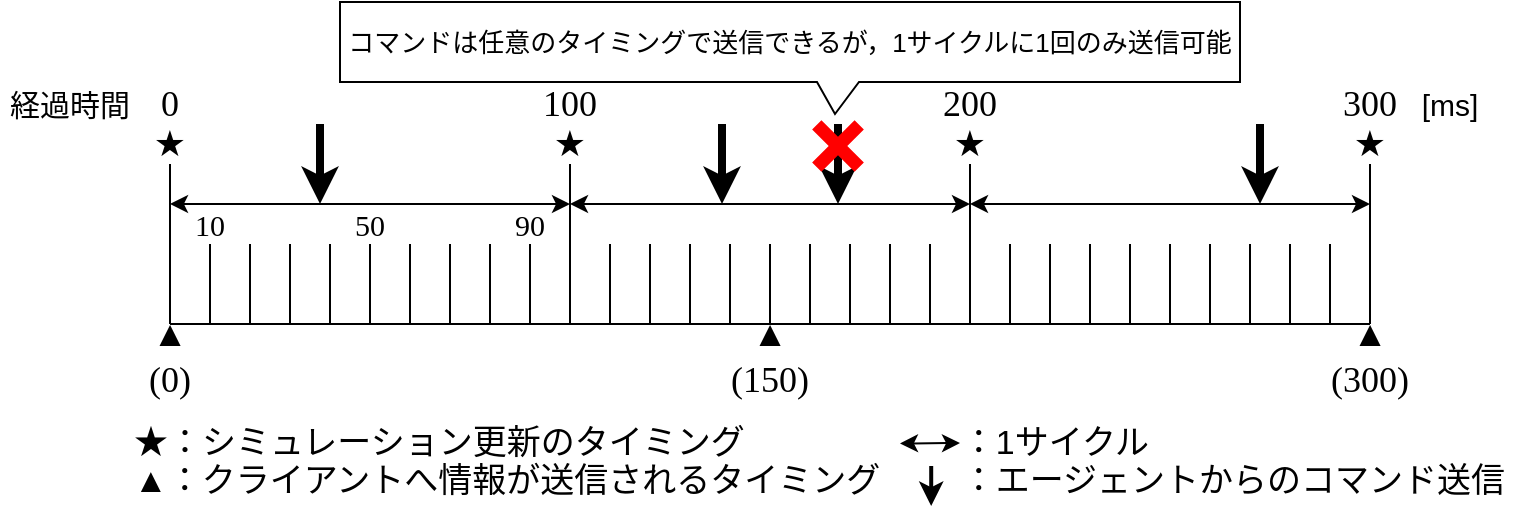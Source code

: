 <mxfile version="26.0.6">
  <diagram id="T5szKIo6lvxF17VczsSc" name="Page-1">
    <mxGraphModel dx="932" dy="1331" grid="1" gridSize="10" guides="1" tooltips="1" connect="1" arrows="1" fold="1" page="1" pageScale="1" pageWidth="827" pageHeight="1169" math="0" shadow="0">
      <root>
        <mxCell id="0" />
        <mxCell id="1" parent="0" />
        <mxCell id="q0exXqKZU2sjX7vts35a-1" value="" style="endArrow=none;html=1;rounded=0;" parent="1" edge="1">
          <mxGeometry width="50" height="50" relative="1" as="geometry">
            <mxPoint x="95" y="430" as="sourcePoint" />
            <mxPoint x="695" y="430" as="targetPoint" />
          </mxGeometry>
        </mxCell>
        <mxCell id="q0exXqKZU2sjX7vts35a-2" value="" style="endArrow=none;html=1;rounded=0;" parent="1" edge="1">
          <mxGeometry width="50" height="50" relative="1" as="geometry">
            <mxPoint x="95" y="430" as="sourcePoint" />
            <mxPoint x="95" y="350" as="targetPoint" />
          </mxGeometry>
        </mxCell>
        <mxCell id="q0exXqKZU2sjX7vts35a-3" value="" style="endArrow=none;html=1;rounded=0;" parent="1" edge="1">
          <mxGeometry width="50" height="50" relative="1" as="geometry">
            <mxPoint x="115" y="430" as="sourcePoint" />
            <mxPoint x="115" y="390" as="targetPoint" />
          </mxGeometry>
        </mxCell>
        <mxCell id="q0exXqKZU2sjX7vts35a-4" value="" style="endArrow=none;html=1;rounded=0;" parent="1" edge="1">
          <mxGeometry width="50" height="50" relative="1" as="geometry">
            <mxPoint x="155" y="430" as="sourcePoint" />
            <mxPoint x="155" y="390" as="targetPoint" />
          </mxGeometry>
        </mxCell>
        <mxCell id="q0exXqKZU2sjX7vts35a-5" value="" style="endArrow=none;html=1;rounded=0;" parent="1" edge="1">
          <mxGeometry width="50" height="50" relative="1" as="geometry">
            <mxPoint x="135" y="430" as="sourcePoint" />
            <mxPoint x="135" y="390" as="targetPoint" />
          </mxGeometry>
        </mxCell>
        <mxCell id="q0exXqKZU2sjX7vts35a-6" value="" style="endArrow=none;html=1;rounded=0;" parent="1" edge="1">
          <mxGeometry width="50" height="50" relative="1" as="geometry">
            <mxPoint x="175" y="430" as="sourcePoint" />
            <mxPoint x="175" y="390" as="targetPoint" />
          </mxGeometry>
        </mxCell>
        <mxCell id="q0exXqKZU2sjX7vts35a-7" value="" style="endArrow=none;html=1;rounded=0;" parent="1" edge="1">
          <mxGeometry width="50" height="50" relative="1" as="geometry">
            <mxPoint x="195" y="430" as="sourcePoint" />
            <mxPoint x="195" y="390" as="targetPoint" />
          </mxGeometry>
        </mxCell>
        <mxCell id="q0exXqKZU2sjX7vts35a-8" value="" style="endArrow=none;html=1;rounded=0;" parent="1" edge="1">
          <mxGeometry width="50" height="50" relative="1" as="geometry">
            <mxPoint x="215" y="430" as="sourcePoint" />
            <mxPoint x="215" y="390" as="targetPoint" />
          </mxGeometry>
        </mxCell>
        <mxCell id="q0exXqKZU2sjX7vts35a-9" value="" style="endArrow=none;html=1;rounded=0;" parent="1" edge="1">
          <mxGeometry width="50" height="50" relative="1" as="geometry">
            <mxPoint x="235" y="430" as="sourcePoint" />
            <mxPoint x="235" y="390" as="targetPoint" />
          </mxGeometry>
        </mxCell>
        <mxCell id="q0exXqKZU2sjX7vts35a-10" value="" style="endArrow=none;html=1;rounded=0;" parent="1" edge="1">
          <mxGeometry width="50" height="50" relative="1" as="geometry">
            <mxPoint x="275" y="430" as="sourcePoint" />
            <mxPoint x="275" y="390" as="targetPoint" />
          </mxGeometry>
        </mxCell>
        <mxCell id="q0exXqKZU2sjX7vts35a-11" value="" style="endArrow=none;html=1;rounded=0;" parent="1" edge="1">
          <mxGeometry width="50" height="50" relative="1" as="geometry">
            <mxPoint x="255" y="430" as="sourcePoint" />
            <mxPoint x="255" y="390" as="targetPoint" />
          </mxGeometry>
        </mxCell>
        <mxCell id="q0exXqKZU2sjX7vts35a-12" value="" style="endArrow=none;html=1;rounded=0;" parent="1" edge="1">
          <mxGeometry width="50" height="50" relative="1" as="geometry">
            <mxPoint x="295" y="430" as="sourcePoint" />
            <mxPoint x="295" y="350" as="targetPoint" />
          </mxGeometry>
        </mxCell>
        <mxCell id="q0exXqKZU2sjX7vts35a-28" value="" style="endArrow=none;html=1;rounded=0;" parent="1" edge="1">
          <mxGeometry width="50" height="50" relative="1" as="geometry">
            <mxPoint x="315" y="430" as="sourcePoint" />
            <mxPoint x="315" y="390" as="targetPoint" />
          </mxGeometry>
        </mxCell>
        <mxCell id="q0exXqKZU2sjX7vts35a-29" value="" style="endArrow=none;html=1;rounded=0;" parent="1" edge="1">
          <mxGeometry width="50" height="50" relative="1" as="geometry">
            <mxPoint x="355.0" y="430" as="sourcePoint" />
            <mxPoint x="355.0" y="390" as="targetPoint" />
          </mxGeometry>
        </mxCell>
        <mxCell id="q0exXqKZU2sjX7vts35a-30" value="" style="endArrow=none;html=1;rounded=0;" parent="1" edge="1">
          <mxGeometry width="50" height="50" relative="1" as="geometry">
            <mxPoint x="335" y="430" as="sourcePoint" />
            <mxPoint x="335" y="390" as="targetPoint" />
          </mxGeometry>
        </mxCell>
        <mxCell id="q0exXqKZU2sjX7vts35a-31" value="" style="endArrow=none;html=1;rounded=0;" parent="1" edge="1">
          <mxGeometry width="50" height="50" relative="1" as="geometry">
            <mxPoint x="375.0" y="430" as="sourcePoint" />
            <mxPoint x="375.0" y="390" as="targetPoint" />
          </mxGeometry>
        </mxCell>
        <mxCell id="q0exXqKZU2sjX7vts35a-32" value="" style="endArrow=none;html=1;rounded=0;" parent="1" edge="1">
          <mxGeometry width="50" height="50" relative="1" as="geometry">
            <mxPoint x="395.0" y="430" as="sourcePoint" />
            <mxPoint x="395.0" y="390" as="targetPoint" />
          </mxGeometry>
        </mxCell>
        <mxCell id="q0exXqKZU2sjX7vts35a-33" value="" style="endArrow=none;html=1;rounded=0;" parent="1" edge="1">
          <mxGeometry width="50" height="50" relative="1" as="geometry">
            <mxPoint x="415" y="430" as="sourcePoint" />
            <mxPoint x="415" y="390" as="targetPoint" />
          </mxGeometry>
        </mxCell>
        <mxCell id="q0exXqKZU2sjX7vts35a-34" value="" style="endArrow=none;html=1;rounded=0;" parent="1" edge="1">
          <mxGeometry width="50" height="50" relative="1" as="geometry">
            <mxPoint x="435" y="430" as="sourcePoint" />
            <mxPoint x="435" y="390" as="targetPoint" />
          </mxGeometry>
        </mxCell>
        <mxCell id="q0exXqKZU2sjX7vts35a-35" value="" style="endArrow=none;html=1;rounded=0;" parent="1" edge="1">
          <mxGeometry width="50" height="50" relative="1" as="geometry">
            <mxPoint x="475" y="430" as="sourcePoint" />
            <mxPoint x="475" y="390" as="targetPoint" />
          </mxGeometry>
        </mxCell>
        <mxCell id="q0exXqKZU2sjX7vts35a-36" value="" style="endArrow=none;html=1;rounded=0;" parent="1" edge="1">
          <mxGeometry width="50" height="50" relative="1" as="geometry">
            <mxPoint x="455" y="430" as="sourcePoint" />
            <mxPoint x="455" y="390" as="targetPoint" />
          </mxGeometry>
        </mxCell>
        <mxCell id="q0exXqKZU2sjX7vts35a-37" value="" style="endArrow=none;html=1;rounded=0;" parent="1" edge="1">
          <mxGeometry width="50" height="50" relative="1" as="geometry">
            <mxPoint x="495" y="430" as="sourcePoint" />
            <mxPoint x="495" y="350" as="targetPoint" />
          </mxGeometry>
        </mxCell>
        <mxCell id="q0exXqKZU2sjX7vts35a-38" value="" style="endArrow=none;html=1;rounded=0;" parent="1" edge="1">
          <mxGeometry width="50" height="50" relative="1" as="geometry">
            <mxPoint x="515" y="430" as="sourcePoint" />
            <mxPoint x="515" y="390" as="targetPoint" />
          </mxGeometry>
        </mxCell>
        <mxCell id="q0exXqKZU2sjX7vts35a-39" value="" style="endArrow=none;html=1;rounded=0;" parent="1" edge="1">
          <mxGeometry width="50" height="50" relative="1" as="geometry">
            <mxPoint x="555.0" y="430" as="sourcePoint" />
            <mxPoint x="555.0" y="390" as="targetPoint" />
          </mxGeometry>
        </mxCell>
        <mxCell id="q0exXqKZU2sjX7vts35a-40" value="" style="endArrow=none;html=1;rounded=0;" parent="1" edge="1">
          <mxGeometry width="50" height="50" relative="1" as="geometry">
            <mxPoint x="535" y="430" as="sourcePoint" />
            <mxPoint x="535" y="390" as="targetPoint" />
          </mxGeometry>
        </mxCell>
        <mxCell id="q0exXqKZU2sjX7vts35a-41" value="" style="endArrow=none;html=1;rounded=0;" parent="1" edge="1">
          <mxGeometry width="50" height="50" relative="1" as="geometry">
            <mxPoint x="575.0" y="430" as="sourcePoint" />
            <mxPoint x="575.0" y="390" as="targetPoint" />
          </mxGeometry>
        </mxCell>
        <mxCell id="q0exXqKZU2sjX7vts35a-42" value="" style="endArrow=none;html=1;rounded=0;" parent="1" edge="1">
          <mxGeometry width="50" height="50" relative="1" as="geometry">
            <mxPoint x="595.0" y="430" as="sourcePoint" />
            <mxPoint x="595.0" y="390" as="targetPoint" />
          </mxGeometry>
        </mxCell>
        <mxCell id="q0exXqKZU2sjX7vts35a-43" value="" style="endArrow=none;html=1;rounded=0;" parent="1" edge="1">
          <mxGeometry width="50" height="50" relative="1" as="geometry">
            <mxPoint x="615" y="430" as="sourcePoint" />
            <mxPoint x="615" y="390" as="targetPoint" />
          </mxGeometry>
        </mxCell>
        <mxCell id="q0exXqKZU2sjX7vts35a-44" value="" style="endArrow=none;html=1;rounded=0;" parent="1" edge="1">
          <mxGeometry width="50" height="50" relative="1" as="geometry">
            <mxPoint x="635" y="430" as="sourcePoint" />
            <mxPoint x="635" y="390" as="targetPoint" />
          </mxGeometry>
        </mxCell>
        <mxCell id="q0exXqKZU2sjX7vts35a-45" value="" style="endArrow=none;html=1;rounded=0;" parent="1" edge="1">
          <mxGeometry width="50" height="50" relative="1" as="geometry">
            <mxPoint x="675" y="430" as="sourcePoint" />
            <mxPoint x="675" y="390" as="targetPoint" />
          </mxGeometry>
        </mxCell>
        <mxCell id="q0exXqKZU2sjX7vts35a-46" value="" style="endArrow=none;html=1;rounded=0;" parent="1" edge="1">
          <mxGeometry width="50" height="50" relative="1" as="geometry">
            <mxPoint x="655" y="430" as="sourcePoint" />
            <mxPoint x="655" y="390" as="targetPoint" />
          </mxGeometry>
        </mxCell>
        <mxCell id="q0exXqKZU2sjX7vts35a-47" value="" style="endArrow=none;html=1;rounded=0;" parent="1" edge="1">
          <mxGeometry width="50" height="50" relative="1" as="geometry">
            <mxPoint x="695" y="430" as="sourcePoint" />
            <mxPoint x="695" y="350" as="targetPoint" />
          </mxGeometry>
        </mxCell>
        <mxCell id="q0exXqKZU2sjX7vts35a-52" value="&lt;font face=&quot;Times New Roman&quot; style=&quot;font-size: 18px;&quot;&gt;0&lt;/font&gt;" style="text;html=1;strokeColor=none;fillColor=none;align=center;verticalAlign=middle;whiteSpace=wrap;rounded=0;fontSize=18;" parent="1" vertex="1">
          <mxGeometry x="80" y="305" width="30" height="30" as="geometry" />
        </mxCell>
        <mxCell id="q0exXqKZU2sjX7vts35a-53" value="&lt;font face=&quot;Times New Roman&quot; style=&quot;font-size: 18px;&quot;&gt;100&lt;/font&gt;" style="text;html=1;strokeColor=none;fillColor=none;align=center;verticalAlign=middle;whiteSpace=wrap;rounded=0;fontSize=18;" parent="1" vertex="1">
          <mxGeometry x="280" y="305" width="30" height="30" as="geometry" />
        </mxCell>
        <mxCell id="q0exXqKZU2sjX7vts35a-54" value="&lt;font face=&quot;Times New Roman&quot; style=&quot;font-size: 18px;&quot;&gt;200&lt;/font&gt;" style="text;html=1;strokeColor=none;fillColor=none;align=center;verticalAlign=middle;whiteSpace=wrap;rounded=0;fontSize=18;" parent="1" vertex="1">
          <mxGeometry x="480" y="305" width="30" height="30" as="geometry" />
        </mxCell>
        <mxCell id="q0exXqKZU2sjX7vts35a-55" value="&lt;font face=&quot;Times New Roman&quot; style=&quot;font-size: 18px;&quot;&gt;300&lt;/font&gt;" style="text;html=1;strokeColor=none;fillColor=none;align=center;verticalAlign=middle;whiteSpace=wrap;rounded=0;fontSize=18;" parent="1" vertex="1">
          <mxGeometry x="680" y="305" width="30" height="30" as="geometry" />
        </mxCell>
        <mxCell id="q0exXqKZU2sjX7vts35a-56" value="&lt;font face=&quot;Times New Roman&quot; style=&quot;font-size: 18px;&quot;&gt;(0)&lt;/font&gt;" style="text;html=1;strokeColor=none;fillColor=none;align=center;verticalAlign=middle;whiteSpace=wrap;rounded=0;fontSize=18;" parent="1" vertex="1">
          <mxGeometry x="80" y="442.5" width="30" height="30" as="geometry" />
        </mxCell>
        <mxCell id="q0exXqKZU2sjX7vts35a-57" value="&lt;font face=&quot;Times New Roman&quot; style=&quot;font-size: 18px;&quot;&gt;(150)&lt;/font&gt;" style="text;html=1;strokeColor=none;fillColor=none;align=center;verticalAlign=middle;whiteSpace=wrap;rounded=0;fontSize=18;" parent="1" vertex="1">
          <mxGeometry x="380" y="442.5" width="30" height="30" as="geometry" />
        </mxCell>
        <mxCell id="q0exXqKZU2sjX7vts35a-58" value="&lt;font face=&quot;Times New Roman&quot; style=&quot;font-size: 18px;&quot;&gt;(300)&lt;/font&gt;" style="text;html=1;strokeColor=none;fillColor=none;align=center;verticalAlign=middle;whiteSpace=wrap;rounded=0;fontSize=18;" parent="1" vertex="1">
          <mxGeometry x="680" y="442.5" width="30" height="30" as="geometry" />
        </mxCell>
        <mxCell id="6RVnj3nzaX3c8n2RDkZ4-1" value="&lt;font face=&quot;Times New Roman&quot;&gt;★&lt;/font&gt;" style="text;html=1;strokeColor=none;fillColor=none;align=center;verticalAlign=middle;whiteSpace=wrap;rounded=0;fontSize=18;" parent="1" vertex="1">
          <mxGeometry x="80" y="325" width="30" height="30" as="geometry" />
        </mxCell>
        <mxCell id="6RVnj3nzaX3c8n2RDkZ4-2" value="&lt;font face=&quot;Times New Roman&quot;&gt;★&lt;/font&gt;" style="text;html=1;strokeColor=none;fillColor=none;align=center;verticalAlign=middle;whiteSpace=wrap;rounded=0;fontSize=18;" parent="1" vertex="1">
          <mxGeometry x="280" y="325" width="30" height="30" as="geometry" />
        </mxCell>
        <mxCell id="6RVnj3nzaX3c8n2RDkZ4-3" value="&lt;font face=&quot;Times New Roman&quot;&gt;★&lt;/font&gt;" style="text;html=1;strokeColor=none;fillColor=none;align=center;verticalAlign=middle;whiteSpace=wrap;rounded=0;fontSize=18;" parent="1" vertex="1">
          <mxGeometry x="480" y="325" width="30" height="30" as="geometry" />
        </mxCell>
        <mxCell id="6RVnj3nzaX3c8n2RDkZ4-4" value="&lt;font face=&quot;Times New Roman&quot;&gt;★&lt;/font&gt;" style="text;html=1;strokeColor=none;fillColor=none;align=center;verticalAlign=middle;whiteSpace=wrap;rounded=0;fontSize=18;" parent="1" vertex="1">
          <mxGeometry x="680" y="325" width="30" height="30" as="geometry" />
        </mxCell>
        <mxCell id="6RVnj3nzaX3c8n2RDkZ4-7" value="&lt;font face=&quot;Times New Roman&quot;&gt;★：シミュレーション更新のタイミング&lt;/font&gt;" style="text;html=1;strokeColor=none;fillColor=none;align=left;verticalAlign=middle;whiteSpace=wrap;rounded=0;fontSize=17;" parent="1" vertex="1">
          <mxGeometry x="75" y="480" width="335" height="20" as="geometry" />
        </mxCell>
        <mxCell id="6RVnj3nzaX3c8n2RDkZ4-11" value="&lt;font face=&quot;Times New Roman&quot;&gt;▲&lt;/font&gt;" style="text;html=1;strokeColor=none;fillColor=none;align=center;verticalAlign=middle;whiteSpace=wrap;rounded=0;fontSize=18;" parent="1" vertex="1">
          <mxGeometry x="80" y="420" width="30" height="30" as="geometry" />
        </mxCell>
        <mxCell id="6RVnj3nzaX3c8n2RDkZ4-12" value="&lt;font face=&quot;Times New Roman&quot;&gt;▲&lt;/font&gt;" style="text;html=1;strokeColor=none;fillColor=none;align=center;verticalAlign=middle;whiteSpace=wrap;rounded=0;fontSize=18;" parent="1" vertex="1">
          <mxGeometry x="380" y="420" width="30" height="30" as="geometry" />
        </mxCell>
        <mxCell id="6RVnj3nzaX3c8n2RDkZ4-13" value="&lt;font face=&quot;Times New Roman&quot;&gt;▲&lt;/font&gt;" style="text;html=1;strokeColor=none;fillColor=none;align=center;verticalAlign=middle;whiteSpace=wrap;rounded=0;fontSize=18;" parent="1" vertex="1">
          <mxGeometry x="680" y="420" width="30" height="30" as="geometry" />
        </mxCell>
        <mxCell id="6RVnj3nzaX3c8n2RDkZ4-14" value="&lt;font face=&quot;Times New Roman&quot;&gt;▲：クライアントへ情報が送信されるタイミング&lt;/font&gt;" style="text;html=1;strokeColor=none;fillColor=none;align=left;verticalAlign=middle;whiteSpace=wrap;rounded=0;fontSize=17;" parent="1" vertex="1">
          <mxGeometry x="75" y="500" width="385" height="17.5" as="geometry" />
        </mxCell>
        <mxCell id="skUtlo4Nn4iigejMzMow-2" value="" style="endArrow=classic;startArrow=classic;html=1;rounded=0;fontSize=12;" parent="1" edge="1">
          <mxGeometry width="50" height="50" relative="1" as="geometry">
            <mxPoint x="95" y="370" as="sourcePoint" />
            <mxPoint x="295" y="370" as="targetPoint" />
          </mxGeometry>
        </mxCell>
        <mxCell id="skUtlo4Nn4iigejMzMow-3" value="" style="endArrow=classic;startArrow=classic;html=1;rounded=0;fontSize=12;" parent="1" edge="1">
          <mxGeometry width="50" height="50" relative="1" as="geometry">
            <mxPoint x="295" y="370" as="sourcePoint" />
            <mxPoint x="495" y="370" as="targetPoint" />
          </mxGeometry>
        </mxCell>
        <mxCell id="skUtlo4Nn4iigejMzMow-4" value="" style="endArrow=classic;startArrow=classic;html=1;rounded=0;fontSize=12;" parent="1" edge="1">
          <mxGeometry width="50" height="50" relative="1" as="geometry">
            <mxPoint x="495" y="370" as="sourcePoint" />
            <mxPoint x="695" y="370" as="targetPoint" />
          </mxGeometry>
        </mxCell>
        <mxCell id="skUtlo4Nn4iigejMzMow-5" value="" style="endArrow=classic;startArrow=classic;html=1;rounded=0;fontSize=12;" parent="1" edge="1">
          <mxGeometry width="50" height="50" relative="1" as="geometry">
            <mxPoint x="460" y="489.75" as="sourcePoint" />
            <mxPoint x="490" y="489.5" as="targetPoint" />
          </mxGeometry>
        </mxCell>
        <mxCell id="skUtlo4Nn4iigejMzMow-7" value="&lt;font&gt;&amp;nbsp; &amp;nbsp; ：1サイクル&lt;/font&gt;" style="text;html=1;strokeColor=none;fillColor=none;align=left;verticalAlign=middle;whiteSpace=wrap;rounded=0;fontSize=17;" parent="1" vertex="1">
          <mxGeometry x="470" y="480" width="240" height="20" as="geometry" />
        </mxCell>
        <mxCell id="ZT56yZg7Ko5QWXn_jlee-1" value="&lt;font face=&quot;Times New Roman&quot; style=&quot;font-size: 15px;&quot;&gt;10&lt;/font&gt;" style="text;html=1;strokeColor=none;fillColor=none;align=center;verticalAlign=middle;whiteSpace=wrap;rounded=0;fontSize=15;" parent="1" vertex="1">
          <mxGeometry x="100" y="365" width="30" height="30" as="geometry" />
        </mxCell>
        <mxCell id="ZT56yZg7Ko5QWXn_jlee-2" value="&lt;font face=&quot;Times New Roman&quot; style=&quot;font-size: 15px;&quot;&gt;50&lt;/font&gt;" style="text;html=1;strokeColor=none;fillColor=none;align=center;verticalAlign=middle;whiteSpace=wrap;rounded=0;fontSize=15;" parent="1" vertex="1">
          <mxGeometry x="180" y="365" width="30" height="30" as="geometry" />
        </mxCell>
        <mxCell id="ZT56yZg7Ko5QWXn_jlee-3" value="&lt;font face=&quot;Times New Roman&quot; style=&quot;font-size: 15px;&quot;&gt;90&lt;/font&gt;" style="text;html=1;strokeColor=none;fillColor=none;align=center;verticalAlign=middle;whiteSpace=wrap;rounded=0;fontSize=15;" parent="1" vertex="1">
          <mxGeometry x="260" y="365" width="30" height="30" as="geometry" />
        </mxCell>
        <mxCell id="ZT56yZg7Ko5QWXn_jlee-4" value="[ms]" style="text;html=1;strokeColor=none;fillColor=none;align=center;verticalAlign=middle;whiteSpace=wrap;rounded=0;fontSize=15;" parent="1" vertex="1">
          <mxGeometry x="705" y="305" width="60" height="30" as="geometry" />
        </mxCell>
        <mxCell id="ZT56yZg7Ko5QWXn_jlee-5" value="経過時間" style="text;html=1;strokeColor=none;fillColor=none;align=center;verticalAlign=middle;whiteSpace=wrap;rounded=0;fontSize=15;" parent="1" vertex="1">
          <mxGeometry x="10" y="305" width="70" height="30" as="geometry" />
        </mxCell>
        <mxCell id="oHCCnpID2KkkA_AXvGrs-2" value="" style="endArrow=classic;html=1;rounded=0;strokeWidth=4;" edge="1" parent="1">
          <mxGeometry width="50" height="50" relative="1" as="geometry">
            <mxPoint x="170" y="330" as="sourcePoint" />
            <mxPoint x="170" y="370" as="targetPoint" />
          </mxGeometry>
        </mxCell>
        <mxCell id="oHCCnpID2KkkA_AXvGrs-3" value="" style="endArrow=classic;html=1;rounded=0;strokeWidth=2;" edge="1" parent="1">
          <mxGeometry width="50" height="50" relative="1" as="geometry">
            <mxPoint x="475.6" y="501" as="sourcePoint" />
            <mxPoint x="475.6" y="521" as="targetPoint" />
          </mxGeometry>
        </mxCell>
        <mxCell id="oHCCnpID2KkkA_AXvGrs-4" value="&lt;font&gt;&amp;nbsp; &amp;nbsp; ：エージェントからのコマンド送信&lt;/font&gt;" style="text;html=1;strokeColor=none;fillColor=none;align=left;verticalAlign=middle;whiteSpace=wrap;rounded=0;fontSize=17;" vertex="1" parent="1">
          <mxGeometry x="470" y="498.75" width="300" height="20" as="geometry" />
        </mxCell>
        <mxCell id="oHCCnpID2KkkA_AXvGrs-5" value="" style="endArrow=classic;html=1;rounded=0;strokeWidth=4;" edge="1" parent="1">
          <mxGeometry width="50" height="50" relative="1" as="geometry">
            <mxPoint x="429" y="330" as="sourcePoint" />
            <mxPoint x="429" y="370" as="targetPoint" />
          </mxGeometry>
        </mxCell>
        <mxCell id="oHCCnpID2KkkA_AXvGrs-7" value="" style="endArrow=classic;html=1;rounded=0;strokeWidth=4;" edge="1" parent="1">
          <mxGeometry width="50" height="50" relative="1" as="geometry">
            <mxPoint x="371" y="330" as="sourcePoint" />
            <mxPoint x="371" y="370" as="targetPoint" />
          </mxGeometry>
        </mxCell>
        <mxCell id="oHCCnpID2KkkA_AXvGrs-8" value="" style="shape=cross;whiteSpace=wrap;html=1;fillColor=#FF0000;strokeColor=none;rotation=45;size=0.219;" vertex="1" parent="1">
          <mxGeometry x="414" y="326" width="30" height="30" as="geometry" />
        </mxCell>
        <mxCell id="oHCCnpID2KkkA_AXvGrs-11" value="" style="endArrow=classic;html=1;rounded=0;strokeWidth=4;" edge="1" parent="1">
          <mxGeometry width="50" height="50" relative="1" as="geometry">
            <mxPoint x="640" y="330" as="sourcePoint" />
            <mxPoint x="640" y="370" as="targetPoint" />
          </mxGeometry>
        </mxCell>
        <mxCell id="oHCCnpID2KkkA_AXvGrs-14" value="&lt;font style=&quot;font-size: 13px;&quot;&gt;コマンドは任意のタイミングで送信できるが，1サイクルに1回のみ送信可能&lt;/font&gt;" style="shape=callout;whiteSpace=wrap;html=1;perimeter=calloutPerimeter;base=21;size=16;position=0.53;position2=0.55;" vertex="1" parent="1">
          <mxGeometry x="180" y="269" width="450" height="56" as="geometry" />
        </mxCell>
      </root>
    </mxGraphModel>
  </diagram>
</mxfile>
